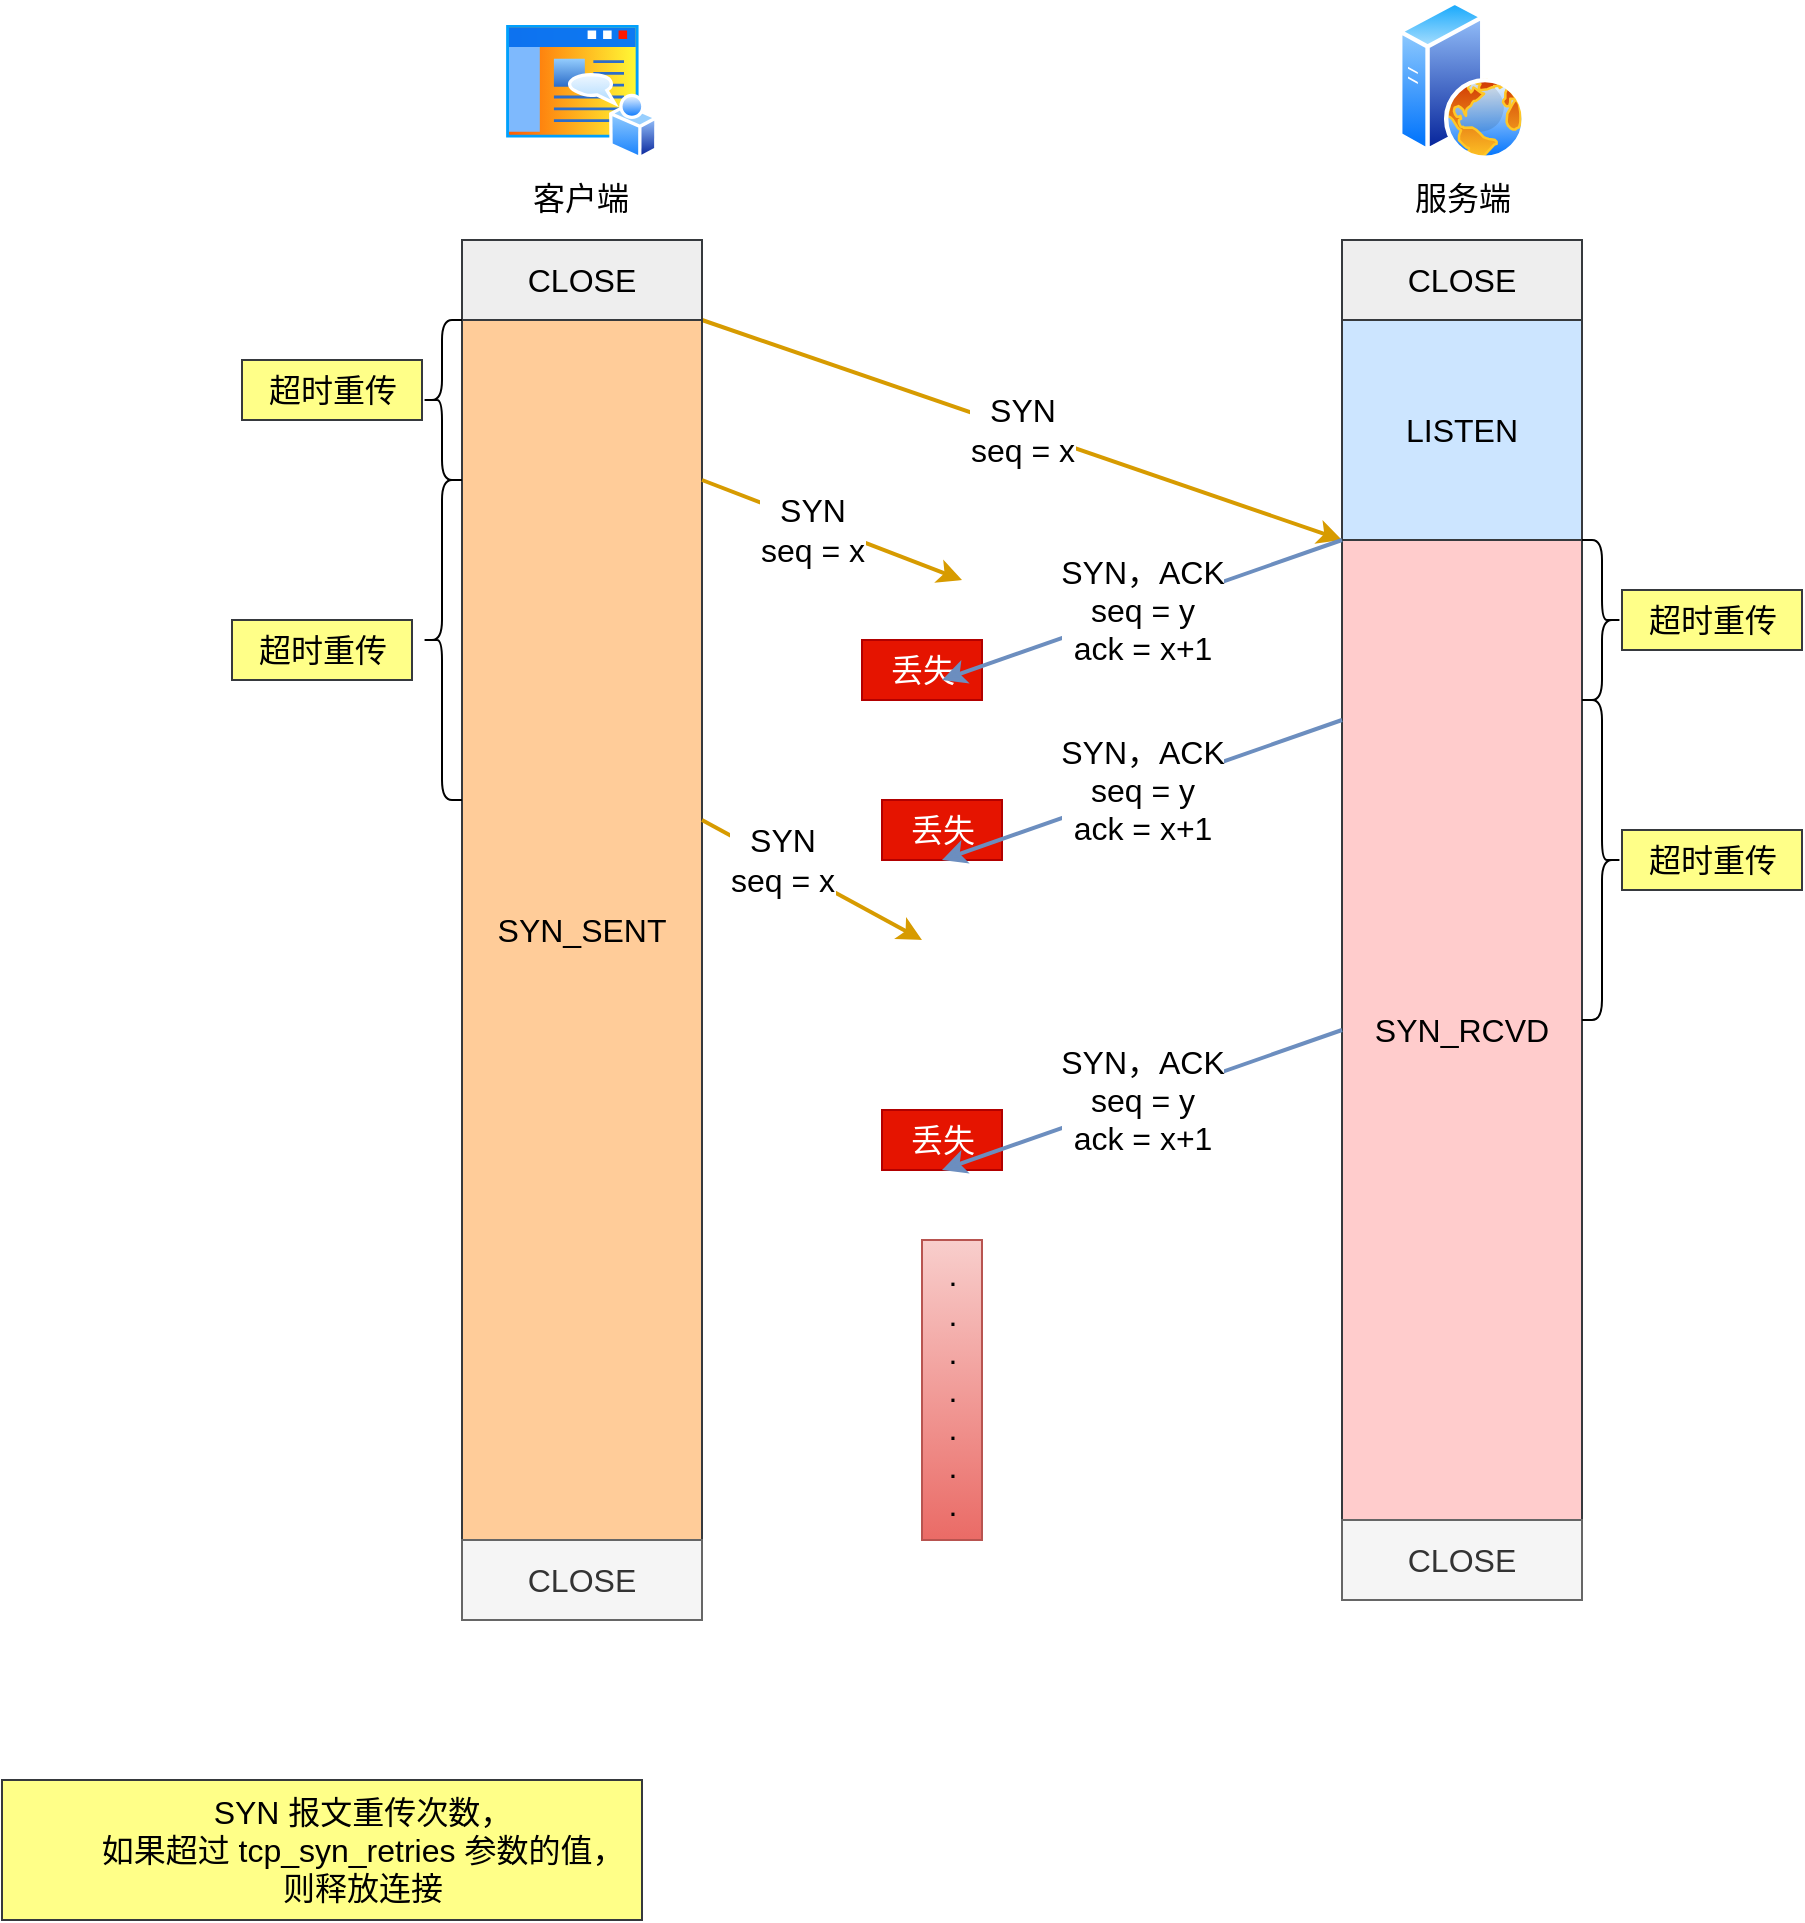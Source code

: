 <mxfile version="20.2.4" type="github">
  <diagram id="YcbZgbcO68XsaDMt3gth" name="第 1 页">
    <mxGraphModel dx="1773" dy="562" grid="1" gridSize="10" guides="1" tooltips="1" connect="1" arrows="1" fold="1" page="1" pageScale="1" pageWidth="827" pageHeight="1169" math="0" shadow="0">
      <root>
        <mxCell id="0" />
        <mxCell id="1" parent="0" />
        <mxCell id="4zzjcm8Y2lMl3Gj6XbMF-27" value="丢失" style="text;html=1;align=center;verticalAlign=middle;resizable=0;points=[];autosize=1;strokeColor=#B20000;fillColor=#e51400;fontSize=16;fontColor=#ffffff;" vertex="1" parent="1">
          <mxGeometry x="330" y="400" width="60" height="30" as="geometry" />
        </mxCell>
        <mxCell id="4zzjcm8Y2lMl3Gj6XbMF-1" value="SYN&lt;br&gt;seq = x" style="rounded=0;orthogonalLoop=1;jettySize=auto;html=1;fontSize=16;exitX=1;exitY=0;exitDx=0;exitDy=0;fillColor=#ffcd28;gradientColor=#ffa500;strokeColor=#d79b00;strokeWidth=2;entryX=0;entryY=1;entryDx=0;entryDy=0;" edge="1" parent="1" source="4zzjcm8Y2lMl3Gj6XbMF-2" target="4zzjcm8Y2lMl3Gj6XbMF-4">
          <mxGeometry relative="1" as="geometry">
            <mxPoint x="350" y="220" as="targetPoint" />
          </mxGeometry>
        </mxCell>
        <mxCell id="4zzjcm8Y2lMl3Gj6XbMF-2" value="SYN_SENT" style="rounded=0;whiteSpace=wrap;html=1;fontSize=16;fillColor=#ffcc99;strokeColor=#36393d;" vertex="1" parent="1">
          <mxGeometry x="120" y="160" width="120" height="610" as="geometry" />
        </mxCell>
        <mxCell id="4zzjcm8Y2lMl3Gj6XbMF-3" value="CLOSE" style="rounded=0;whiteSpace=wrap;html=1;fontSize=16;fillColor=#eeeeee;strokeColor=#36393d;" vertex="1" parent="1">
          <mxGeometry x="120" y="120" width="120" height="40" as="geometry" />
        </mxCell>
        <mxCell id="4zzjcm8Y2lMl3Gj6XbMF-4" value="LISTEN" style="rounded=0;whiteSpace=wrap;html=1;fontSize=16;fillColor=#cce5ff;strokeColor=#36393d;" vertex="1" parent="1">
          <mxGeometry x="560" y="160" width="120" height="110" as="geometry" />
        </mxCell>
        <mxCell id="4zzjcm8Y2lMl3Gj6XbMF-5" value="CLOSE" style="rounded=0;whiteSpace=wrap;html=1;fontSize=16;fillColor=#eeeeee;strokeColor=#36393d;" vertex="1" parent="1">
          <mxGeometry x="560" y="120" width="120" height="40" as="geometry" />
        </mxCell>
        <mxCell id="4zzjcm8Y2lMl3Gj6XbMF-7" value="" style="shape=curlyBracket;whiteSpace=wrap;html=1;rounded=1;fontSize=16;" vertex="1" parent="1">
          <mxGeometry x="100" y="160" width="20" height="80" as="geometry" />
        </mxCell>
        <mxCell id="4zzjcm8Y2lMl3Gj6XbMF-8" value="超时重传" style="text;html=1;align=center;verticalAlign=middle;resizable=0;points=[];autosize=1;strokeColor=#36393d;fillColor=#ffff88;fontSize=16;" vertex="1" parent="1">
          <mxGeometry x="10" y="180" width="90" height="30" as="geometry" />
        </mxCell>
        <mxCell id="4zzjcm8Y2lMl3Gj6XbMF-10" value="" style="shape=curlyBracket;whiteSpace=wrap;html=1;rounded=1;fontSize=16;" vertex="1" parent="1">
          <mxGeometry x="100" y="240" width="20" height="160" as="geometry" />
        </mxCell>
        <mxCell id="4zzjcm8Y2lMl3Gj6XbMF-11" value="超时重传" style="text;html=1;align=center;verticalAlign=middle;resizable=0;points=[];autosize=1;strokeColor=#36393d;fillColor=#ffff88;fontSize=16;" vertex="1" parent="1">
          <mxGeometry x="5" y="310" width="90" height="30" as="geometry" />
        </mxCell>
        <mxCell id="4zzjcm8Y2lMl3Gj6XbMF-12" value="SYN&lt;br&gt;seq = x" style="rounded=0;orthogonalLoop=1;jettySize=auto;html=1;fontSize=16;exitX=1;exitY=0;exitDx=0;exitDy=0;fillColor=#ffcd28;gradientColor=#ffa500;strokeColor=#d79b00;strokeWidth=2;" edge="1" parent="1">
          <mxGeometry x="-0.287" y="2" relative="1" as="geometry">
            <mxPoint x="350" y="470" as="targetPoint" />
            <mxPoint x="240" y="410" as="sourcePoint" />
            <mxPoint as="offset" />
          </mxGeometry>
        </mxCell>
        <mxCell id="4zzjcm8Y2lMl3Gj6XbMF-13" value="&lt;blockquote style=&quot;margin: 0 0 0 40px; border: none; padding: 0px;&quot;&gt;SYN 报文重传次数，&lt;/blockquote&gt;&lt;blockquote style=&quot;margin: 0 0 0 40px; border: none; padding: 0px;&quot;&gt;&lt;span style=&quot;background-color: initial;&quot;&gt;如果超过 tcp_syn_retries 参数的值，&lt;/span&gt;&lt;/blockquote&gt;&lt;blockquote style=&quot;margin: 0 0 0 40px; border: none; padding: 0px;&quot;&gt;则释放连接&lt;/blockquote&gt;" style="text;html=1;align=center;verticalAlign=middle;resizable=0;points=[];autosize=1;strokeColor=#36393d;fillColor=#ffff88;fontSize=16;" vertex="1" parent="1">
          <mxGeometry x="-110" y="890" width="320" height="70" as="geometry" />
        </mxCell>
        <mxCell id="4zzjcm8Y2lMl3Gj6XbMF-14" value=".&lt;br&gt;.&lt;br&gt;.&lt;br&gt;.&lt;br&gt;.&lt;br&gt;.&lt;br&gt;.&lt;br&gt;" style="text;html=1;align=center;verticalAlign=middle;resizable=0;points=[];autosize=1;strokeColor=#b85450;fillColor=#f8cecc;fontSize=16;gradientColor=#ea6b66;" vertex="1" parent="1">
          <mxGeometry x="350" y="620" width="30" height="150" as="geometry" />
        </mxCell>
        <mxCell id="4zzjcm8Y2lMl3Gj6XbMF-15" value="CLOSE" style="rounded=0;whiteSpace=wrap;html=1;fontSize=16;fillColor=#f5f5f5;fontColor=#333333;strokeColor=#666666;" vertex="1" parent="1">
          <mxGeometry x="120" y="770" width="120" height="40" as="geometry" />
        </mxCell>
        <mxCell id="4zzjcm8Y2lMl3Gj6XbMF-17" value="丢失" style="text;html=1;align=center;verticalAlign=middle;resizable=0;points=[];autosize=1;strokeColor=#B20000;fillColor=#e51400;fontSize=16;fontColor=#ffffff;" vertex="1" parent="1">
          <mxGeometry x="320" y="320" width="60" height="30" as="geometry" />
        </mxCell>
        <mxCell id="4zzjcm8Y2lMl3Gj6XbMF-18" value="客户端" style="aspect=fixed;perimeter=ellipsePerimeter;html=1;align=center;shadow=0;dashed=0;spacingTop=3;image;image=img/lib/active_directory/home_page.svg;fontSize=16;" vertex="1" parent="1">
          <mxGeometry x="140" y="10" width="77.78" height="70" as="geometry" />
        </mxCell>
        <mxCell id="4zzjcm8Y2lMl3Gj6XbMF-19" value="服务端" style="aspect=fixed;perimeter=ellipsePerimeter;html=1;align=center;shadow=0;dashed=0;spacingTop=3;image;image=img/lib/active_directory/web_server.svg;fontSize=16;" vertex="1" parent="1">
          <mxGeometry x="588" width="64" height="80" as="geometry" />
        </mxCell>
        <mxCell id="4zzjcm8Y2lMl3Gj6XbMF-20" value="SYN_RCVD" style="rounded=0;whiteSpace=wrap;html=1;fontSize=16;fillColor=#ffcccc;strokeColor=#36393d;" vertex="1" parent="1">
          <mxGeometry x="560" y="270" width="120" height="490" as="geometry" />
        </mxCell>
        <mxCell id="4zzjcm8Y2lMl3Gj6XbMF-22" value="SYN，ACK&lt;br&gt;seq = y&lt;br&gt;ack = x+1" style="rounded=0;orthogonalLoop=1;jettySize=auto;html=1;fontSize=16;exitX=0;exitY=0;exitDx=0;exitDy=0;fillColor=#dae8fc;strokeColor=#6c8ebf;strokeWidth=2;" edge="1" parent="1" source="4zzjcm8Y2lMl3Gj6XbMF-20">
          <mxGeometry relative="1" as="geometry">
            <mxPoint x="360" y="340" as="targetPoint" />
            <mxPoint x="250" y="170" as="sourcePoint" />
          </mxGeometry>
        </mxCell>
        <mxCell id="4zzjcm8Y2lMl3Gj6XbMF-23" value="SYN&lt;br&gt;seq = x" style="rounded=0;orthogonalLoop=1;jettySize=auto;html=1;fontSize=16;exitX=1;exitY=0;exitDx=0;exitDy=0;fillColor=#ffcd28;gradientColor=#ffa500;strokeColor=#d79b00;strokeWidth=2;" edge="1" parent="1">
          <mxGeometry x="-0.132" y="-3" relative="1" as="geometry">
            <mxPoint x="370" y="290" as="targetPoint" />
            <mxPoint x="240" y="240" as="sourcePoint" />
            <mxPoint as="offset" />
          </mxGeometry>
        </mxCell>
        <mxCell id="4zzjcm8Y2lMl3Gj6XbMF-24" value="" style="shape=curlyBracket;whiteSpace=wrap;html=1;rounded=1;fontSize=16;rotation=-180;" vertex="1" parent="1">
          <mxGeometry x="680" y="270" width="20" height="80" as="geometry" />
        </mxCell>
        <mxCell id="4zzjcm8Y2lMl3Gj6XbMF-25" value="超时重传" style="text;html=1;align=center;verticalAlign=middle;resizable=0;points=[];autosize=1;strokeColor=#36393d;fillColor=#ffff88;fontSize=16;" vertex="1" parent="1">
          <mxGeometry x="700" y="295" width="90" height="30" as="geometry" />
        </mxCell>
        <mxCell id="4zzjcm8Y2lMl3Gj6XbMF-26" value="SYN，ACK&lt;br&gt;seq = y&lt;br&gt;ack = x+1" style="rounded=0;orthogonalLoop=1;jettySize=auto;html=1;fontSize=16;exitX=0;exitY=0;exitDx=0;exitDy=0;fillColor=#dae8fc;strokeColor=#6c8ebf;strokeWidth=2;" edge="1" parent="1">
          <mxGeometry relative="1" as="geometry">
            <mxPoint x="360" y="430" as="targetPoint" />
            <mxPoint x="560" y="360" as="sourcePoint" />
          </mxGeometry>
        </mxCell>
        <mxCell id="4zzjcm8Y2lMl3Gj6XbMF-28" value="CLOSE" style="rounded=0;whiteSpace=wrap;html=1;fontSize=16;fillColor=#f5f5f5;fontColor=#333333;strokeColor=#666666;" vertex="1" parent="1">
          <mxGeometry x="560" y="760" width="120" height="40" as="geometry" />
        </mxCell>
        <mxCell id="4zzjcm8Y2lMl3Gj6XbMF-29" value="" style="shape=curlyBracket;whiteSpace=wrap;html=1;rounded=1;fontSize=16;rotation=-180;" vertex="1" parent="1">
          <mxGeometry x="680" y="350" width="20" height="160" as="geometry" />
        </mxCell>
        <mxCell id="4zzjcm8Y2lMl3Gj6XbMF-30" value="超时重传" style="text;html=1;align=center;verticalAlign=middle;resizable=0;points=[];autosize=1;strokeColor=#36393d;fillColor=#ffff88;fontSize=16;" vertex="1" parent="1">
          <mxGeometry x="700" y="415" width="90" height="30" as="geometry" />
        </mxCell>
        <mxCell id="4zzjcm8Y2lMl3Gj6XbMF-33" value="丢失" style="text;html=1;align=center;verticalAlign=middle;resizable=0;points=[];autosize=1;strokeColor=#B20000;fillColor=#e51400;fontSize=16;fontColor=#ffffff;" vertex="1" parent="1">
          <mxGeometry x="330" y="555" width="60" height="30" as="geometry" />
        </mxCell>
        <mxCell id="4zzjcm8Y2lMl3Gj6XbMF-34" value="SYN，ACK&lt;br&gt;seq = y&lt;br&gt;ack = x+1" style="rounded=0;orthogonalLoop=1;jettySize=auto;html=1;fontSize=16;exitX=0;exitY=0;exitDx=0;exitDy=0;fillColor=#dae8fc;strokeColor=#6c8ebf;strokeWidth=2;" edge="1" parent="1">
          <mxGeometry relative="1" as="geometry">
            <mxPoint x="360" y="585" as="targetPoint" />
            <mxPoint x="560" y="515" as="sourcePoint" />
          </mxGeometry>
        </mxCell>
      </root>
    </mxGraphModel>
  </diagram>
</mxfile>
